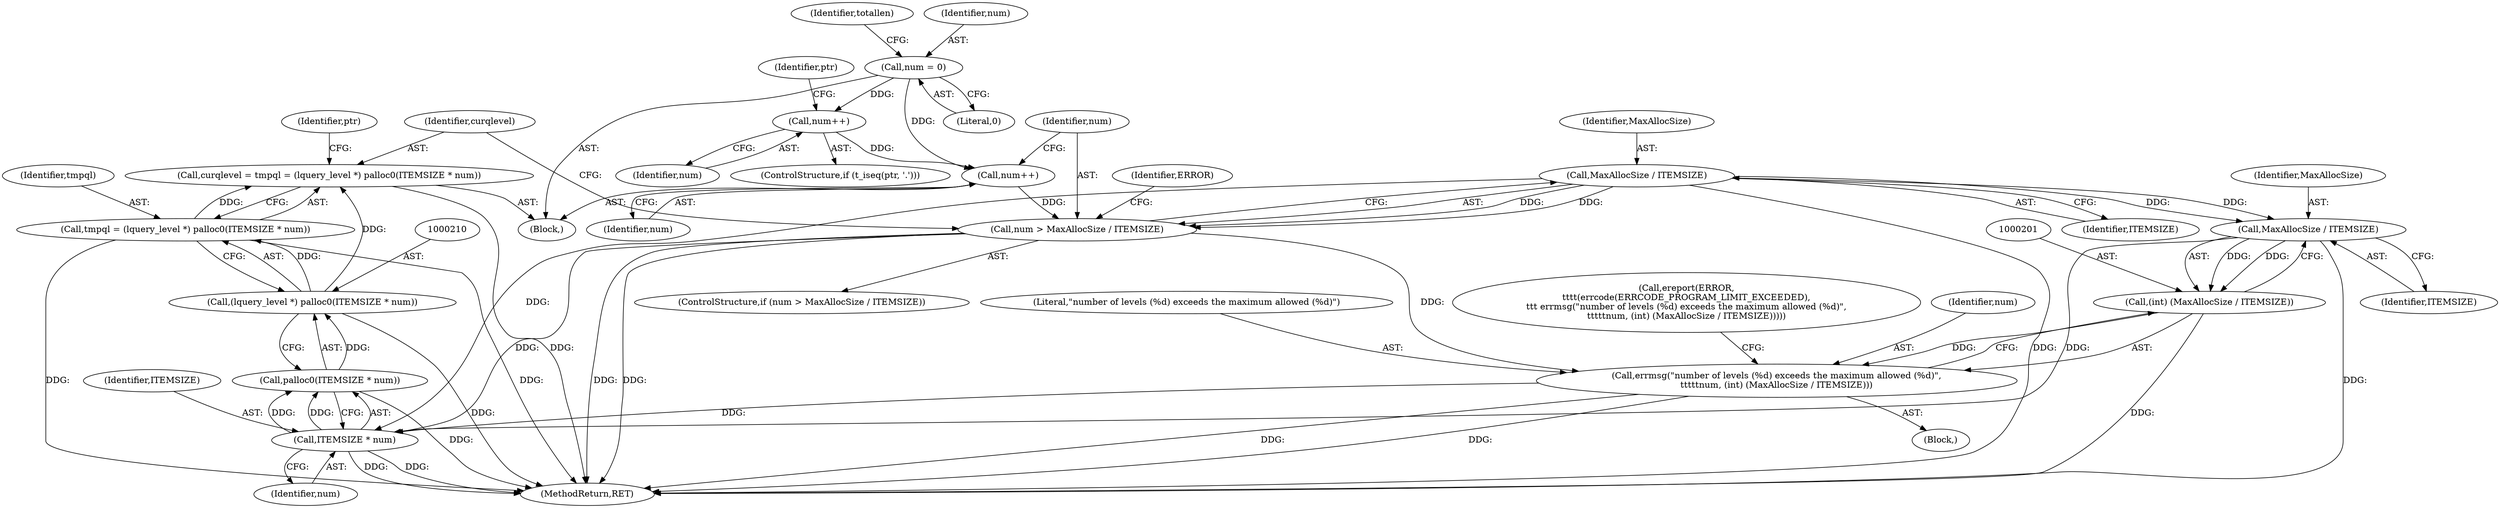 digraph "0_postgres_31400a673325147e1205326008e32135a78b4d8a_7@pointer" {
"1000205" [label="(Call,curqlevel = tmpql = (lquery_level *) palloc0(ITEMSIZE * num))"];
"1000207" [label="(Call,tmpql = (lquery_level *) palloc0(ITEMSIZE * num))"];
"1000209" [label="(Call,(lquery_level *) palloc0(ITEMSIZE * num))"];
"1000211" [label="(Call,palloc0(ITEMSIZE * num))"];
"1000212" [label="(Call,ITEMSIZE * num)"];
"1000189" [label="(Call,MaxAllocSize / ITEMSIZE)"];
"1000202" [label="(Call,MaxAllocSize / ITEMSIZE)"];
"1000187" [label="(Call,num > MaxAllocSize / ITEMSIZE)"];
"1000184" [label="(Call,num++)"];
"1000112" [label="(Call,num = 0)"];
"1000172" [label="(Call,num++)"];
"1000197" [label="(Call,errmsg(\"number of levels (%d) exceeds the maximum allowed (%d)\",\n\t\t\t\t\tnum, (int) (MaxAllocSize / ITEMSIZE)))"];
"1000200" [label="(Call,(int) (MaxAllocSize / ITEMSIZE))"];
"1000117" [label="(Identifier,totallen)"];
"1000186" [label="(ControlStructure,if (num > MaxAllocSize / ITEMSIZE))"];
"1000208" [label="(Identifier,tmpql)"];
"1000205" [label="(Call,curqlevel = tmpql = (lquery_level *) palloc0(ITEMSIZE * num))"];
"1000184" [label="(Call,num++)"];
"1000206" [label="(Identifier,curqlevel)"];
"1000216" [label="(Identifier,ptr)"];
"1000191" [label="(Identifier,ITEMSIZE)"];
"1000194" [label="(Block,)"];
"1000190" [label="(Identifier,MaxAllocSize)"];
"1000213" [label="(Identifier,ITEMSIZE)"];
"1000102" [label="(Block,)"];
"1000204" [label="(Identifier,ITEMSIZE)"];
"1000112" [label="(Call,num = 0)"];
"1000203" [label="(Identifier,MaxAllocSize)"];
"1000114" [label="(Literal,0)"];
"1000193" [label="(Identifier,ERROR)"];
"1000185" [label="(Identifier,num)"];
"1000212" [label="(Call,ITEMSIZE * num)"];
"1000200" [label="(Call,(int) (MaxAllocSize / ITEMSIZE))"];
"1000197" [label="(Call,errmsg(\"number of levels (%d) exceeds the maximum allowed (%d)\",\n\t\t\t\t\tnum, (int) (MaxAllocSize / ITEMSIZE)))"];
"1000209" [label="(Call,(lquery_level *) palloc0(ITEMSIZE * num))"];
"1000189" [label="(Call,MaxAllocSize / ITEMSIZE)"];
"1000173" [label="(Identifier,num)"];
"1000207" [label="(Call,tmpql = (lquery_level *) palloc0(ITEMSIZE * num))"];
"1000182" [label="(Identifier,ptr)"];
"1000198" [label="(Literal,\"number of levels (%d) exceeds the maximum allowed (%d)\")"];
"1000192" [label="(Call,ereport(ERROR,\n\t\t\t\t(errcode(ERRCODE_PROGRAM_LIMIT_EXCEEDED),\n\t\t\t errmsg(\"number of levels (%d) exceeds the maximum allowed (%d)\",\n\t\t\t\t\tnum, (int) (MaxAllocSize / ITEMSIZE)))))"];
"1000113" [label="(Identifier,num)"];
"1000199" [label="(Identifier,num)"];
"1000187" [label="(Call,num > MaxAllocSize / ITEMSIZE)"];
"1000168" [label="(ControlStructure,if (t_iseq(ptr, '.')))"];
"1000202" [label="(Call,MaxAllocSize / ITEMSIZE)"];
"1000188" [label="(Identifier,num)"];
"1000218" [label="(MethodReturn,RET)"];
"1000211" [label="(Call,palloc0(ITEMSIZE * num))"];
"1000214" [label="(Identifier,num)"];
"1000172" [label="(Call,num++)"];
"1000205" -> "1000102"  [label="AST: "];
"1000205" -> "1000207"  [label="CFG: "];
"1000206" -> "1000205"  [label="AST: "];
"1000207" -> "1000205"  [label="AST: "];
"1000216" -> "1000205"  [label="CFG: "];
"1000205" -> "1000218"  [label="DDG: "];
"1000207" -> "1000205"  [label="DDG: "];
"1000209" -> "1000205"  [label="DDG: "];
"1000207" -> "1000209"  [label="CFG: "];
"1000208" -> "1000207"  [label="AST: "];
"1000209" -> "1000207"  [label="AST: "];
"1000207" -> "1000218"  [label="DDG: "];
"1000207" -> "1000218"  [label="DDG: "];
"1000209" -> "1000207"  [label="DDG: "];
"1000209" -> "1000211"  [label="CFG: "];
"1000210" -> "1000209"  [label="AST: "];
"1000211" -> "1000209"  [label="AST: "];
"1000209" -> "1000218"  [label="DDG: "];
"1000211" -> "1000209"  [label="DDG: "];
"1000211" -> "1000212"  [label="CFG: "];
"1000212" -> "1000211"  [label="AST: "];
"1000211" -> "1000218"  [label="DDG: "];
"1000212" -> "1000211"  [label="DDG: "];
"1000212" -> "1000211"  [label="DDG: "];
"1000212" -> "1000214"  [label="CFG: "];
"1000213" -> "1000212"  [label="AST: "];
"1000214" -> "1000212"  [label="AST: "];
"1000212" -> "1000218"  [label="DDG: "];
"1000212" -> "1000218"  [label="DDG: "];
"1000189" -> "1000212"  [label="DDG: "];
"1000202" -> "1000212"  [label="DDG: "];
"1000187" -> "1000212"  [label="DDG: "];
"1000197" -> "1000212"  [label="DDG: "];
"1000189" -> "1000187"  [label="AST: "];
"1000189" -> "1000191"  [label="CFG: "];
"1000190" -> "1000189"  [label="AST: "];
"1000191" -> "1000189"  [label="AST: "];
"1000187" -> "1000189"  [label="CFG: "];
"1000189" -> "1000218"  [label="DDG: "];
"1000189" -> "1000187"  [label="DDG: "];
"1000189" -> "1000187"  [label="DDG: "];
"1000189" -> "1000202"  [label="DDG: "];
"1000189" -> "1000202"  [label="DDG: "];
"1000202" -> "1000200"  [label="AST: "];
"1000202" -> "1000204"  [label="CFG: "];
"1000203" -> "1000202"  [label="AST: "];
"1000204" -> "1000202"  [label="AST: "];
"1000200" -> "1000202"  [label="CFG: "];
"1000202" -> "1000218"  [label="DDG: "];
"1000202" -> "1000200"  [label="DDG: "];
"1000202" -> "1000200"  [label="DDG: "];
"1000187" -> "1000186"  [label="AST: "];
"1000188" -> "1000187"  [label="AST: "];
"1000193" -> "1000187"  [label="CFG: "];
"1000206" -> "1000187"  [label="CFG: "];
"1000187" -> "1000218"  [label="DDG: "];
"1000187" -> "1000218"  [label="DDG: "];
"1000184" -> "1000187"  [label="DDG: "];
"1000187" -> "1000197"  [label="DDG: "];
"1000184" -> "1000102"  [label="AST: "];
"1000184" -> "1000185"  [label="CFG: "];
"1000185" -> "1000184"  [label="AST: "];
"1000188" -> "1000184"  [label="CFG: "];
"1000112" -> "1000184"  [label="DDG: "];
"1000172" -> "1000184"  [label="DDG: "];
"1000112" -> "1000102"  [label="AST: "];
"1000112" -> "1000114"  [label="CFG: "];
"1000113" -> "1000112"  [label="AST: "];
"1000114" -> "1000112"  [label="AST: "];
"1000117" -> "1000112"  [label="CFG: "];
"1000112" -> "1000172"  [label="DDG: "];
"1000172" -> "1000168"  [label="AST: "];
"1000172" -> "1000173"  [label="CFG: "];
"1000173" -> "1000172"  [label="AST: "];
"1000182" -> "1000172"  [label="CFG: "];
"1000197" -> "1000194"  [label="AST: "];
"1000197" -> "1000200"  [label="CFG: "];
"1000198" -> "1000197"  [label="AST: "];
"1000199" -> "1000197"  [label="AST: "];
"1000200" -> "1000197"  [label="AST: "];
"1000192" -> "1000197"  [label="CFG: "];
"1000197" -> "1000218"  [label="DDG: "];
"1000197" -> "1000218"  [label="DDG: "];
"1000200" -> "1000197"  [label="DDG: "];
"1000201" -> "1000200"  [label="AST: "];
"1000200" -> "1000218"  [label="DDG: "];
}
